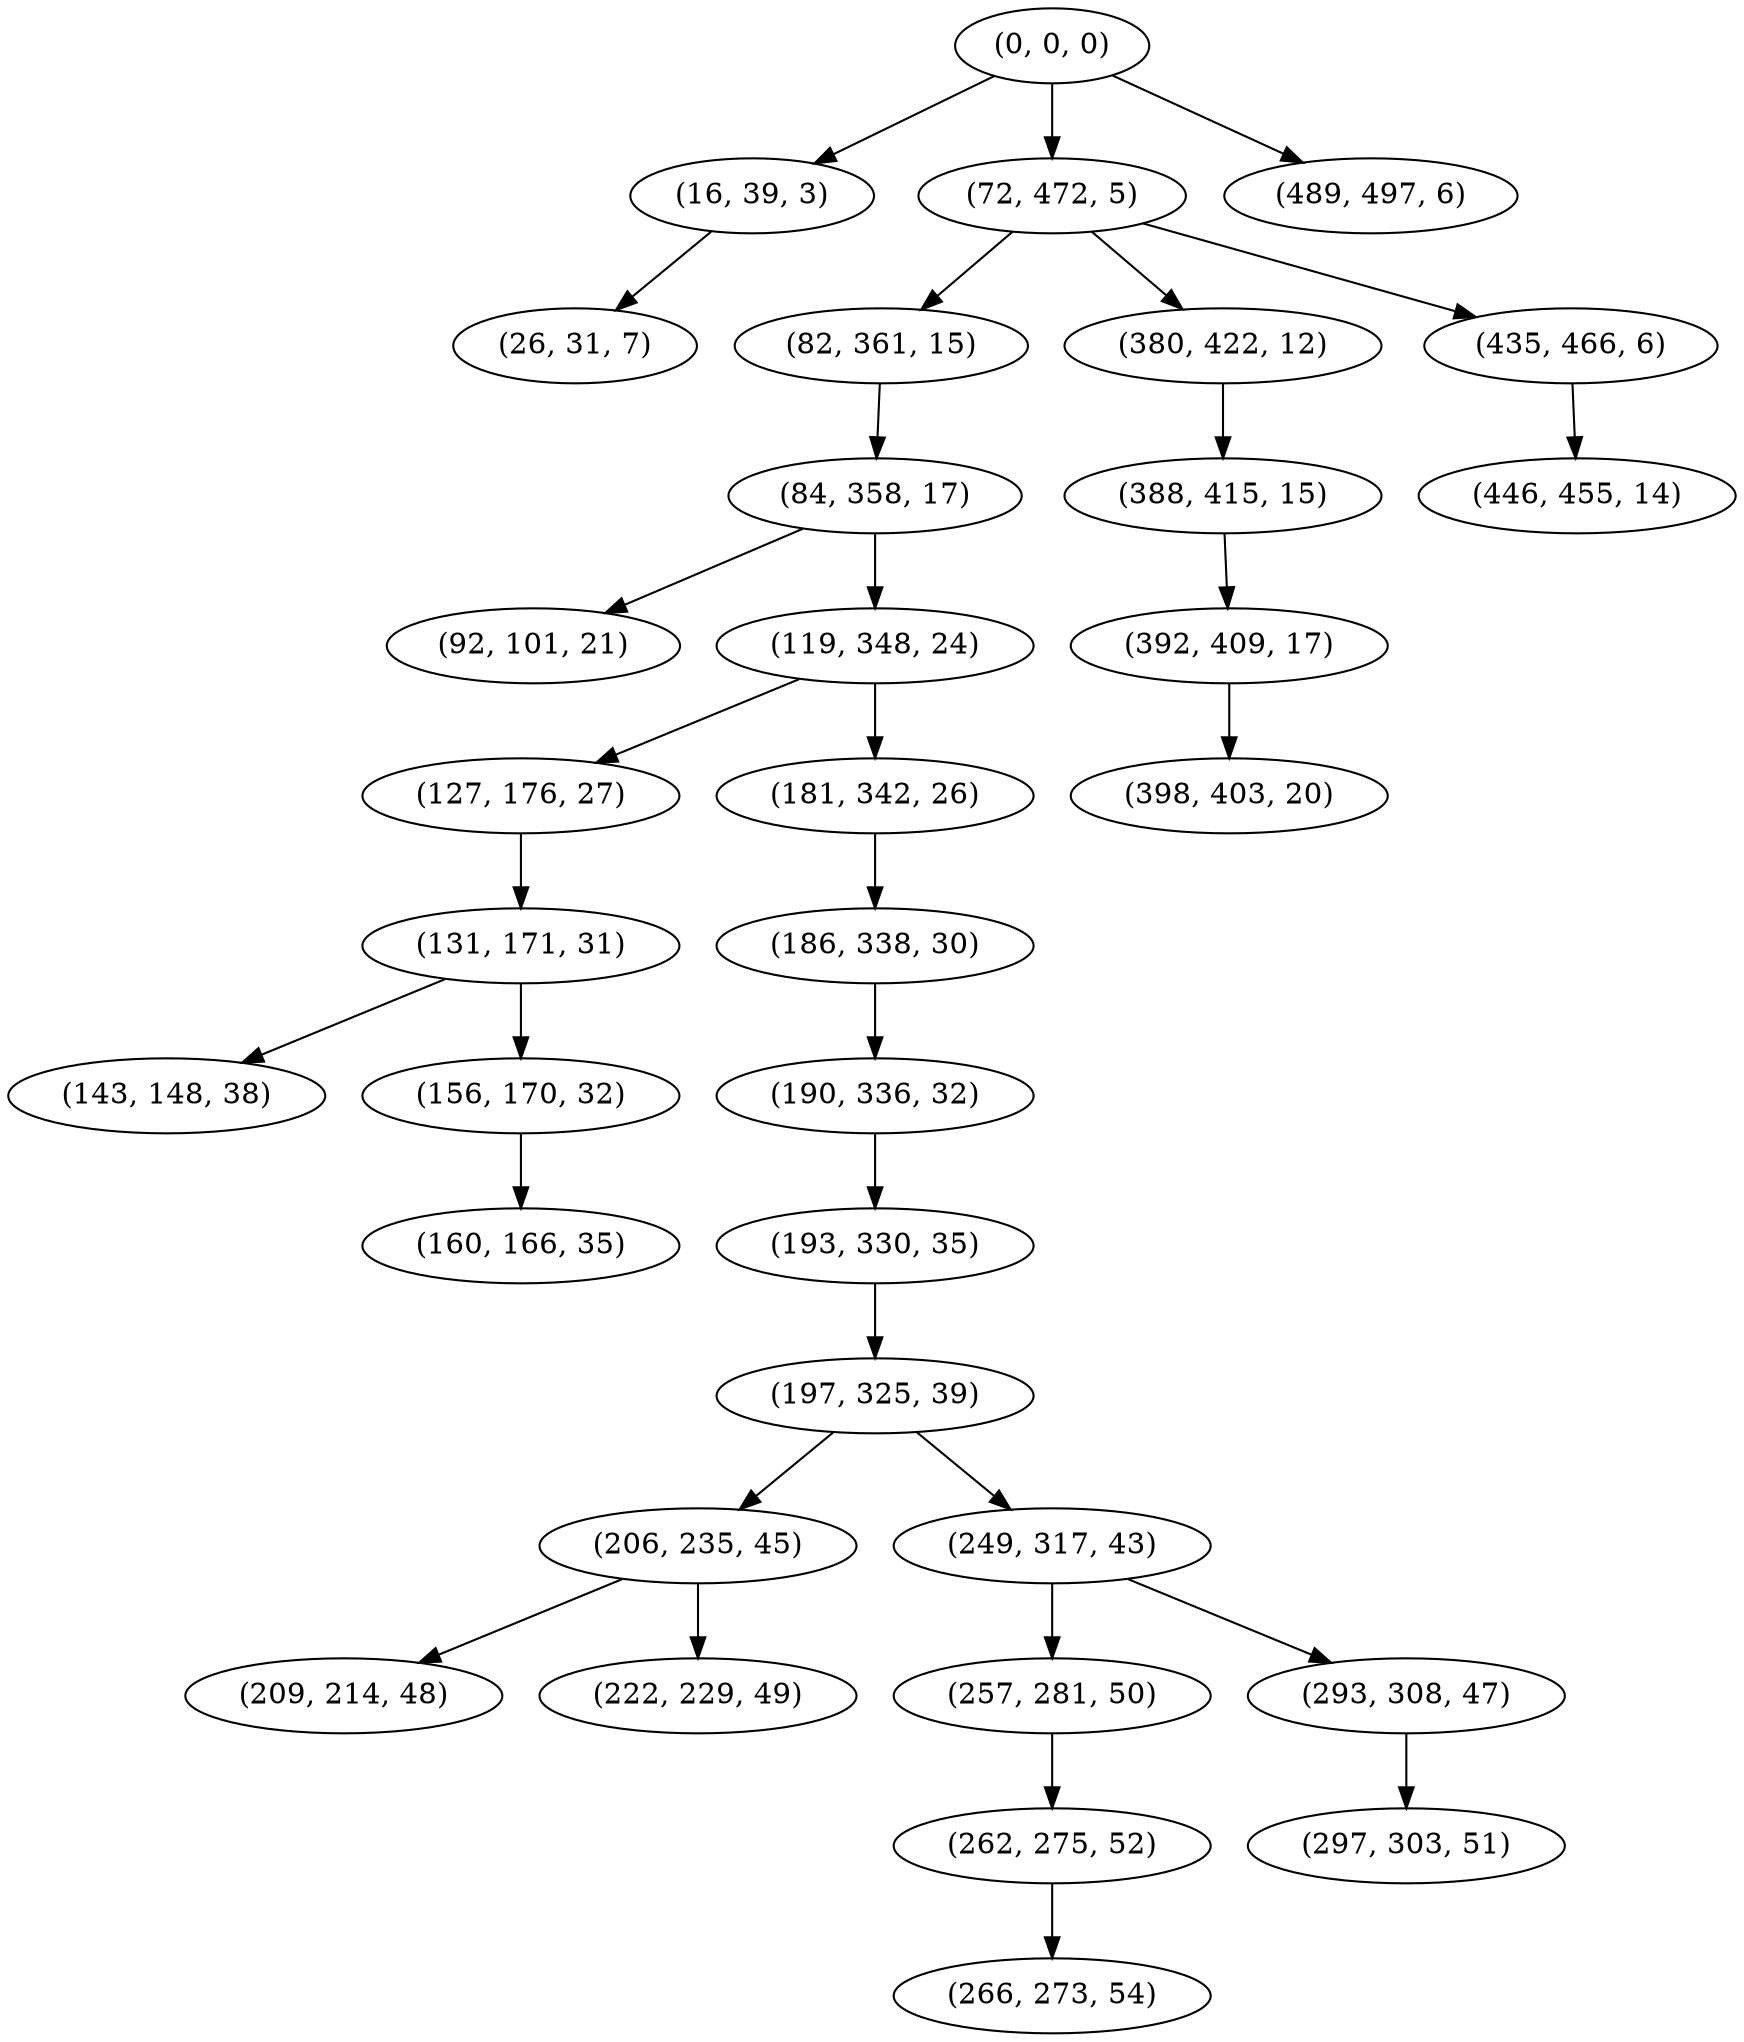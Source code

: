 digraph tree {
    "(0, 0, 0)";
    "(16, 39, 3)";
    "(26, 31, 7)";
    "(72, 472, 5)";
    "(82, 361, 15)";
    "(84, 358, 17)";
    "(92, 101, 21)";
    "(119, 348, 24)";
    "(127, 176, 27)";
    "(131, 171, 31)";
    "(143, 148, 38)";
    "(156, 170, 32)";
    "(160, 166, 35)";
    "(181, 342, 26)";
    "(186, 338, 30)";
    "(190, 336, 32)";
    "(193, 330, 35)";
    "(197, 325, 39)";
    "(206, 235, 45)";
    "(209, 214, 48)";
    "(222, 229, 49)";
    "(249, 317, 43)";
    "(257, 281, 50)";
    "(262, 275, 52)";
    "(266, 273, 54)";
    "(293, 308, 47)";
    "(297, 303, 51)";
    "(380, 422, 12)";
    "(388, 415, 15)";
    "(392, 409, 17)";
    "(398, 403, 20)";
    "(435, 466, 6)";
    "(446, 455, 14)";
    "(489, 497, 6)";
    "(0, 0, 0)" -> "(16, 39, 3)";
    "(0, 0, 0)" -> "(72, 472, 5)";
    "(0, 0, 0)" -> "(489, 497, 6)";
    "(16, 39, 3)" -> "(26, 31, 7)";
    "(72, 472, 5)" -> "(82, 361, 15)";
    "(72, 472, 5)" -> "(380, 422, 12)";
    "(72, 472, 5)" -> "(435, 466, 6)";
    "(82, 361, 15)" -> "(84, 358, 17)";
    "(84, 358, 17)" -> "(92, 101, 21)";
    "(84, 358, 17)" -> "(119, 348, 24)";
    "(119, 348, 24)" -> "(127, 176, 27)";
    "(119, 348, 24)" -> "(181, 342, 26)";
    "(127, 176, 27)" -> "(131, 171, 31)";
    "(131, 171, 31)" -> "(143, 148, 38)";
    "(131, 171, 31)" -> "(156, 170, 32)";
    "(156, 170, 32)" -> "(160, 166, 35)";
    "(181, 342, 26)" -> "(186, 338, 30)";
    "(186, 338, 30)" -> "(190, 336, 32)";
    "(190, 336, 32)" -> "(193, 330, 35)";
    "(193, 330, 35)" -> "(197, 325, 39)";
    "(197, 325, 39)" -> "(206, 235, 45)";
    "(197, 325, 39)" -> "(249, 317, 43)";
    "(206, 235, 45)" -> "(209, 214, 48)";
    "(206, 235, 45)" -> "(222, 229, 49)";
    "(249, 317, 43)" -> "(257, 281, 50)";
    "(249, 317, 43)" -> "(293, 308, 47)";
    "(257, 281, 50)" -> "(262, 275, 52)";
    "(262, 275, 52)" -> "(266, 273, 54)";
    "(293, 308, 47)" -> "(297, 303, 51)";
    "(380, 422, 12)" -> "(388, 415, 15)";
    "(388, 415, 15)" -> "(392, 409, 17)";
    "(392, 409, 17)" -> "(398, 403, 20)";
    "(435, 466, 6)" -> "(446, 455, 14)";
}
